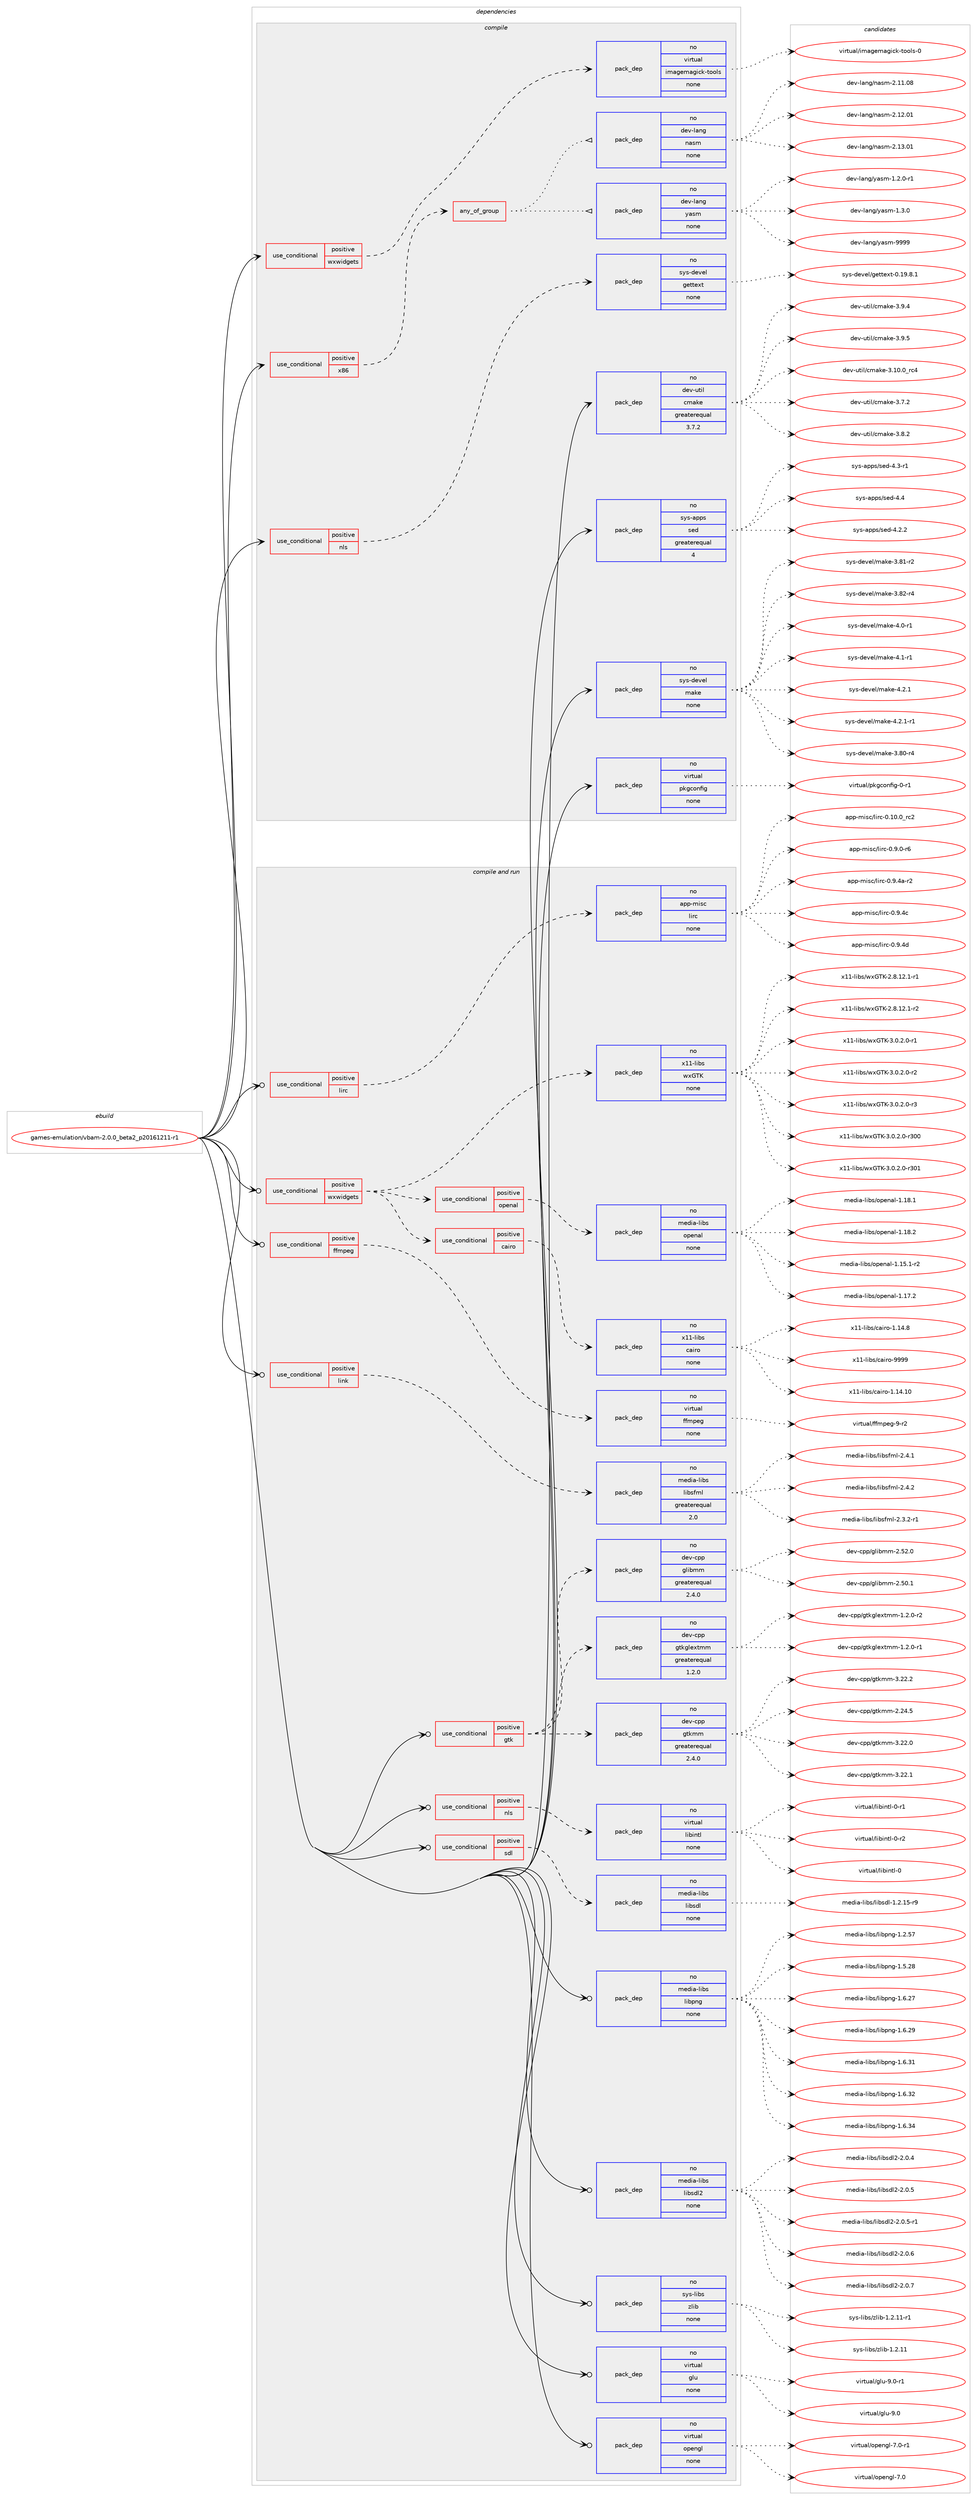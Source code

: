 digraph prolog {

# *************
# Graph options
# *************

newrank=true;
concentrate=true;
compound=true;
graph [rankdir=LR,fontname=Helvetica,fontsize=10,ranksep=1.5];#, ranksep=2.5, nodesep=0.2];
edge  [arrowhead=vee];
node  [fontname=Helvetica,fontsize=10];

# **********
# The ebuild
# **********

subgraph cluster_leftcol {
color=gray;
rank=same;
label=<<i>ebuild</i>>;
id [label="games-emulation/vbam-2.0.0_beta2_p20161211-r1", color=red, width=4, href="../games-emulation/vbam-2.0.0_beta2_p20161211-r1.svg"];
}

# ****************
# The dependencies
# ****************

subgraph cluster_midcol {
color=gray;
label=<<i>dependencies</i>>;
subgraph cluster_compile {
fillcolor="#eeeeee";
style=filled;
label=<<i>compile</i>>;
subgraph cond80106 {
dependency297248 [label=<<TABLE BORDER="0" CELLBORDER="1" CELLSPACING="0" CELLPADDING="4"><TR><TD ROWSPAN="3" CELLPADDING="10">use_conditional</TD></TR><TR><TD>positive</TD></TR><TR><TD>nls</TD></TR></TABLE>>, shape=none, color=red];
subgraph pack212664 {
dependency297249 [label=<<TABLE BORDER="0" CELLBORDER="1" CELLSPACING="0" CELLPADDING="4" WIDTH="220"><TR><TD ROWSPAN="6" CELLPADDING="30">pack_dep</TD></TR><TR><TD WIDTH="110">no</TD></TR><TR><TD>sys-devel</TD></TR><TR><TD>gettext</TD></TR><TR><TD>none</TD></TR><TR><TD></TD></TR></TABLE>>, shape=none, color=blue];
}
dependency297248:e -> dependency297249:w [weight=20,style="dashed",arrowhead="vee"];
}
id:e -> dependency297248:w [weight=20,style="solid",arrowhead="vee"];
subgraph cond80107 {
dependency297250 [label=<<TABLE BORDER="0" CELLBORDER="1" CELLSPACING="0" CELLPADDING="4"><TR><TD ROWSPAN="3" CELLPADDING="10">use_conditional</TD></TR><TR><TD>positive</TD></TR><TR><TD>wxwidgets</TD></TR></TABLE>>, shape=none, color=red];
subgraph pack212665 {
dependency297251 [label=<<TABLE BORDER="0" CELLBORDER="1" CELLSPACING="0" CELLPADDING="4" WIDTH="220"><TR><TD ROWSPAN="6" CELLPADDING="30">pack_dep</TD></TR><TR><TD WIDTH="110">no</TD></TR><TR><TD>virtual</TD></TR><TR><TD>imagemagick-tools</TD></TR><TR><TD>none</TD></TR><TR><TD></TD></TR></TABLE>>, shape=none, color=blue];
}
dependency297250:e -> dependency297251:w [weight=20,style="dashed",arrowhead="vee"];
}
id:e -> dependency297250:w [weight=20,style="solid",arrowhead="vee"];
subgraph cond80108 {
dependency297252 [label=<<TABLE BORDER="0" CELLBORDER="1" CELLSPACING="0" CELLPADDING="4"><TR><TD ROWSPAN="3" CELLPADDING="10">use_conditional</TD></TR><TR><TD>positive</TD></TR><TR><TD>x86</TD></TR></TABLE>>, shape=none, color=red];
subgraph any4425 {
dependency297253 [label=<<TABLE BORDER="0" CELLBORDER="1" CELLSPACING="0" CELLPADDING="4"><TR><TD CELLPADDING="10">any_of_group</TD></TR></TABLE>>, shape=none, color=red];subgraph pack212666 {
dependency297254 [label=<<TABLE BORDER="0" CELLBORDER="1" CELLSPACING="0" CELLPADDING="4" WIDTH="220"><TR><TD ROWSPAN="6" CELLPADDING="30">pack_dep</TD></TR><TR><TD WIDTH="110">no</TD></TR><TR><TD>dev-lang</TD></TR><TR><TD>nasm</TD></TR><TR><TD>none</TD></TR><TR><TD></TD></TR></TABLE>>, shape=none, color=blue];
}
dependency297253:e -> dependency297254:w [weight=20,style="dotted",arrowhead="oinv"];
subgraph pack212667 {
dependency297255 [label=<<TABLE BORDER="0" CELLBORDER="1" CELLSPACING="0" CELLPADDING="4" WIDTH="220"><TR><TD ROWSPAN="6" CELLPADDING="30">pack_dep</TD></TR><TR><TD WIDTH="110">no</TD></TR><TR><TD>dev-lang</TD></TR><TR><TD>yasm</TD></TR><TR><TD>none</TD></TR><TR><TD></TD></TR></TABLE>>, shape=none, color=blue];
}
dependency297253:e -> dependency297255:w [weight=20,style="dotted",arrowhead="oinv"];
}
dependency297252:e -> dependency297253:w [weight=20,style="dashed",arrowhead="vee"];
}
id:e -> dependency297252:w [weight=20,style="solid",arrowhead="vee"];
subgraph pack212668 {
dependency297256 [label=<<TABLE BORDER="0" CELLBORDER="1" CELLSPACING="0" CELLPADDING="4" WIDTH="220"><TR><TD ROWSPAN="6" CELLPADDING="30">pack_dep</TD></TR><TR><TD WIDTH="110">no</TD></TR><TR><TD>dev-util</TD></TR><TR><TD>cmake</TD></TR><TR><TD>greaterequal</TD></TR><TR><TD>3.7.2</TD></TR></TABLE>>, shape=none, color=blue];
}
id:e -> dependency297256:w [weight=20,style="solid",arrowhead="vee"];
subgraph pack212669 {
dependency297257 [label=<<TABLE BORDER="0" CELLBORDER="1" CELLSPACING="0" CELLPADDING="4" WIDTH="220"><TR><TD ROWSPAN="6" CELLPADDING="30">pack_dep</TD></TR><TR><TD WIDTH="110">no</TD></TR><TR><TD>sys-apps</TD></TR><TR><TD>sed</TD></TR><TR><TD>greaterequal</TD></TR><TR><TD>4</TD></TR></TABLE>>, shape=none, color=blue];
}
id:e -> dependency297257:w [weight=20,style="solid",arrowhead="vee"];
subgraph pack212670 {
dependency297258 [label=<<TABLE BORDER="0" CELLBORDER="1" CELLSPACING="0" CELLPADDING="4" WIDTH="220"><TR><TD ROWSPAN="6" CELLPADDING="30">pack_dep</TD></TR><TR><TD WIDTH="110">no</TD></TR><TR><TD>sys-devel</TD></TR><TR><TD>make</TD></TR><TR><TD>none</TD></TR><TR><TD></TD></TR></TABLE>>, shape=none, color=blue];
}
id:e -> dependency297258:w [weight=20,style="solid",arrowhead="vee"];
subgraph pack212671 {
dependency297259 [label=<<TABLE BORDER="0" CELLBORDER="1" CELLSPACING="0" CELLPADDING="4" WIDTH="220"><TR><TD ROWSPAN="6" CELLPADDING="30">pack_dep</TD></TR><TR><TD WIDTH="110">no</TD></TR><TR><TD>virtual</TD></TR><TR><TD>pkgconfig</TD></TR><TR><TD>none</TD></TR><TR><TD></TD></TR></TABLE>>, shape=none, color=blue];
}
id:e -> dependency297259:w [weight=20,style="solid",arrowhead="vee"];
}
subgraph cluster_compileandrun {
fillcolor="#eeeeee";
style=filled;
label=<<i>compile and run</i>>;
subgraph cond80109 {
dependency297260 [label=<<TABLE BORDER="0" CELLBORDER="1" CELLSPACING="0" CELLPADDING="4"><TR><TD ROWSPAN="3" CELLPADDING="10">use_conditional</TD></TR><TR><TD>positive</TD></TR><TR><TD>ffmpeg</TD></TR></TABLE>>, shape=none, color=red];
subgraph pack212672 {
dependency297261 [label=<<TABLE BORDER="0" CELLBORDER="1" CELLSPACING="0" CELLPADDING="4" WIDTH="220"><TR><TD ROWSPAN="6" CELLPADDING="30">pack_dep</TD></TR><TR><TD WIDTH="110">no</TD></TR><TR><TD>virtual</TD></TR><TR><TD>ffmpeg</TD></TR><TR><TD>none</TD></TR><TR><TD></TD></TR></TABLE>>, shape=none, color=blue];
}
dependency297260:e -> dependency297261:w [weight=20,style="dashed",arrowhead="vee"];
}
id:e -> dependency297260:w [weight=20,style="solid",arrowhead="odotvee"];
subgraph cond80110 {
dependency297262 [label=<<TABLE BORDER="0" CELLBORDER="1" CELLSPACING="0" CELLPADDING="4"><TR><TD ROWSPAN="3" CELLPADDING="10">use_conditional</TD></TR><TR><TD>positive</TD></TR><TR><TD>gtk</TD></TR></TABLE>>, shape=none, color=red];
subgraph pack212673 {
dependency297263 [label=<<TABLE BORDER="0" CELLBORDER="1" CELLSPACING="0" CELLPADDING="4" WIDTH="220"><TR><TD ROWSPAN="6" CELLPADDING="30">pack_dep</TD></TR><TR><TD WIDTH="110">no</TD></TR><TR><TD>dev-cpp</TD></TR><TR><TD>glibmm</TD></TR><TR><TD>greaterequal</TD></TR><TR><TD>2.4.0</TD></TR></TABLE>>, shape=none, color=blue];
}
dependency297262:e -> dependency297263:w [weight=20,style="dashed",arrowhead="vee"];
subgraph pack212674 {
dependency297264 [label=<<TABLE BORDER="0" CELLBORDER="1" CELLSPACING="0" CELLPADDING="4" WIDTH="220"><TR><TD ROWSPAN="6" CELLPADDING="30">pack_dep</TD></TR><TR><TD WIDTH="110">no</TD></TR><TR><TD>dev-cpp</TD></TR><TR><TD>gtkmm</TD></TR><TR><TD>greaterequal</TD></TR><TR><TD>2.4.0</TD></TR></TABLE>>, shape=none, color=blue];
}
dependency297262:e -> dependency297264:w [weight=20,style="dashed",arrowhead="vee"];
subgraph pack212675 {
dependency297265 [label=<<TABLE BORDER="0" CELLBORDER="1" CELLSPACING="0" CELLPADDING="4" WIDTH="220"><TR><TD ROWSPAN="6" CELLPADDING="30">pack_dep</TD></TR><TR><TD WIDTH="110">no</TD></TR><TR><TD>dev-cpp</TD></TR><TR><TD>gtkglextmm</TD></TR><TR><TD>greaterequal</TD></TR><TR><TD>1.2.0</TD></TR></TABLE>>, shape=none, color=blue];
}
dependency297262:e -> dependency297265:w [weight=20,style="dashed",arrowhead="vee"];
}
id:e -> dependency297262:w [weight=20,style="solid",arrowhead="odotvee"];
subgraph cond80111 {
dependency297266 [label=<<TABLE BORDER="0" CELLBORDER="1" CELLSPACING="0" CELLPADDING="4"><TR><TD ROWSPAN="3" CELLPADDING="10">use_conditional</TD></TR><TR><TD>positive</TD></TR><TR><TD>link</TD></TR></TABLE>>, shape=none, color=red];
subgraph pack212676 {
dependency297267 [label=<<TABLE BORDER="0" CELLBORDER="1" CELLSPACING="0" CELLPADDING="4" WIDTH="220"><TR><TD ROWSPAN="6" CELLPADDING="30">pack_dep</TD></TR><TR><TD WIDTH="110">no</TD></TR><TR><TD>media-libs</TD></TR><TR><TD>libsfml</TD></TR><TR><TD>greaterequal</TD></TR><TR><TD>2.0</TD></TR></TABLE>>, shape=none, color=blue];
}
dependency297266:e -> dependency297267:w [weight=20,style="dashed",arrowhead="vee"];
}
id:e -> dependency297266:w [weight=20,style="solid",arrowhead="odotvee"];
subgraph cond80112 {
dependency297268 [label=<<TABLE BORDER="0" CELLBORDER="1" CELLSPACING="0" CELLPADDING="4"><TR><TD ROWSPAN="3" CELLPADDING="10">use_conditional</TD></TR><TR><TD>positive</TD></TR><TR><TD>lirc</TD></TR></TABLE>>, shape=none, color=red];
subgraph pack212677 {
dependency297269 [label=<<TABLE BORDER="0" CELLBORDER="1" CELLSPACING="0" CELLPADDING="4" WIDTH="220"><TR><TD ROWSPAN="6" CELLPADDING="30">pack_dep</TD></TR><TR><TD WIDTH="110">no</TD></TR><TR><TD>app-misc</TD></TR><TR><TD>lirc</TD></TR><TR><TD>none</TD></TR><TR><TD></TD></TR></TABLE>>, shape=none, color=blue];
}
dependency297268:e -> dependency297269:w [weight=20,style="dashed",arrowhead="vee"];
}
id:e -> dependency297268:w [weight=20,style="solid",arrowhead="odotvee"];
subgraph cond80113 {
dependency297270 [label=<<TABLE BORDER="0" CELLBORDER="1" CELLSPACING="0" CELLPADDING="4"><TR><TD ROWSPAN="3" CELLPADDING="10">use_conditional</TD></TR><TR><TD>positive</TD></TR><TR><TD>nls</TD></TR></TABLE>>, shape=none, color=red];
subgraph pack212678 {
dependency297271 [label=<<TABLE BORDER="0" CELLBORDER="1" CELLSPACING="0" CELLPADDING="4" WIDTH="220"><TR><TD ROWSPAN="6" CELLPADDING="30">pack_dep</TD></TR><TR><TD WIDTH="110">no</TD></TR><TR><TD>virtual</TD></TR><TR><TD>libintl</TD></TR><TR><TD>none</TD></TR><TR><TD></TD></TR></TABLE>>, shape=none, color=blue];
}
dependency297270:e -> dependency297271:w [weight=20,style="dashed",arrowhead="vee"];
}
id:e -> dependency297270:w [weight=20,style="solid",arrowhead="odotvee"];
subgraph cond80114 {
dependency297272 [label=<<TABLE BORDER="0" CELLBORDER="1" CELLSPACING="0" CELLPADDING="4"><TR><TD ROWSPAN="3" CELLPADDING="10">use_conditional</TD></TR><TR><TD>positive</TD></TR><TR><TD>sdl</TD></TR></TABLE>>, shape=none, color=red];
subgraph pack212679 {
dependency297273 [label=<<TABLE BORDER="0" CELLBORDER="1" CELLSPACING="0" CELLPADDING="4" WIDTH="220"><TR><TD ROWSPAN="6" CELLPADDING="30">pack_dep</TD></TR><TR><TD WIDTH="110">no</TD></TR><TR><TD>media-libs</TD></TR><TR><TD>libsdl</TD></TR><TR><TD>none</TD></TR><TR><TD></TD></TR></TABLE>>, shape=none, color=blue];
}
dependency297272:e -> dependency297273:w [weight=20,style="dashed",arrowhead="vee"];
}
id:e -> dependency297272:w [weight=20,style="solid",arrowhead="odotvee"];
subgraph cond80115 {
dependency297274 [label=<<TABLE BORDER="0" CELLBORDER="1" CELLSPACING="0" CELLPADDING="4"><TR><TD ROWSPAN="3" CELLPADDING="10">use_conditional</TD></TR><TR><TD>positive</TD></TR><TR><TD>wxwidgets</TD></TR></TABLE>>, shape=none, color=red];
subgraph cond80116 {
dependency297275 [label=<<TABLE BORDER="0" CELLBORDER="1" CELLSPACING="0" CELLPADDING="4"><TR><TD ROWSPAN="3" CELLPADDING="10">use_conditional</TD></TR><TR><TD>positive</TD></TR><TR><TD>cairo</TD></TR></TABLE>>, shape=none, color=red];
subgraph pack212680 {
dependency297276 [label=<<TABLE BORDER="0" CELLBORDER="1" CELLSPACING="0" CELLPADDING="4" WIDTH="220"><TR><TD ROWSPAN="6" CELLPADDING="30">pack_dep</TD></TR><TR><TD WIDTH="110">no</TD></TR><TR><TD>x11-libs</TD></TR><TR><TD>cairo</TD></TR><TR><TD>none</TD></TR><TR><TD></TD></TR></TABLE>>, shape=none, color=blue];
}
dependency297275:e -> dependency297276:w [weight=20,style="dashed",arrowhead="vee"];
}
dependency297274:e -> dependency297275:w [weight=20,style="dashed",arrowhead="vee"];
subgraph cond80117 {
dependency297277 [label=<<TABLE BORDER="0" CELLBORDER="1" CELLSPACING="0" CELLPADDING="4"><TR><TD ROWSPAN="3" CELLPADDING="10">use_conditional</TD></TR><TR><TD>positive</TD></TR><TR><TD>openal</TD></TR></TABLE>>, shape=none, color=red];
subgraph pack212681 {
dependency297278 [label=<<TABLE BORDER="0" CELLBORDER="1" CELLSPACING="0" CELLPADDING="4" WIDTH="220"><TR><TD ROWSPAN="6" CELLPADDING="30">pack_dep</TD></TR><TR><TD WIDTH="110">no</TD></TR><TR><TD>media-libs</TD></TR><TR><TD>openal</TD></TR><TR><TD>none</TD></TR><TR><TD></TD></TR></TABLE>>, shape=none, color=blue];
}
dependency297277:e -> dependency297278:w [weight=20,style="dashed",arrowhead="vee"];
}
dependency297274:e -> dependency297277:w [weight=20,style="dashed",arrowhead="vee"];
subgraph pack212682 {
dependency297279 [label=<<TABLE BORDER="0" CELLBORDER="1" CELLSPACING="0" CELLPADDING="4" WIDTH="220"><TR><TD ROWSPAN="6" CELLPADDING="30">pack_dep</TD></TR><TR><TD WIDTH="110">no</TD></TR><TR><TD>x11-libs</TD></TR><TR><TD>wxGTK</TD></TR><TR><TD>none</TD></TR><TR><TD></TD></TR></TABLE>>, shape=none, color=blue];
}
dependency297274:e -> dependency297279:w [weight=20,style="dashed",arrowhead="vee"];
}
id:e -> dependency297274:w [weight=20,style="solid",arrowhead="odotvee"];
subgraph pack212683 {
dependency297280 [label=<<TABLE BORDER="0" CELLBORDER="1" CELLSPACING="0" CELLPADDING="4" WIDTH="220"><TR><TD ROWSPAN="6" CELLPADDING="30">pack_dep</TD></TR><TR><TD WIDTH="110">no</TD></TR><TR><TD>media-libs</TD></TR><TR><TD>libpng</TD></TR><TR><TD>none</TD></TR><TR><TD></TD></TR></TABLE>>, shape=none, color=blue];
}
id:e -> dependency297280:w [weight=20,style="solid",arrowhead="odotvee"];
subgraph pack212684 {
dependency297281 [label=<<TABLE BORDER="0" CELLBORDER="1" CELLSPACING="0" CELLPADDING="4" WIDTH="220"><TR><TD ROWSPAN="6" CELLPADDING="30">pack_dep</TD></TR><TR><TD WIDTH="110">no</TD></TR><TR><TD>media-libs</TD></TR><TR><TD>libsdl2</TD></TR><TR><TD>none</TD></TR><TR><TD></TD></TR></TABLE>>, shape=none, color=blue];
}
id:e -> dependency297281:w [weight=20,style="solid",arrowhead="odotvee"];
subgraph pack212685 {
dependency297282 [label=<<TABLE BORDER="0" CELLBORDER="1" CELLSPACING="0" CELLPADDING="4" WIDTH="220"><TR><TD ROWSPAN="6" CELLPADDING="30">pack_dep</TD></TR><TR><TD WIDTH="110">no</TD></TR><TR><TD>sys-libs</TD></TR><TR><TD>zlib</TD></TR><TR><TD>none</TD></TR><TR><TD></TD></TR></TABLE>>, shape=none, color=blue];
}
id:e -> dependency297282:w [weight=20,style="solid",arrowhead="odotvee"];
subgraph pack212686 {
dependency297283 [label=<<TABLE BORDER="0" CELLBORDER="1" CELLSPACING="0" CELLPADDING="4" WIDTH="220"><TR><TD ROWSPAN="6" CELLPADDING="30">pack_dep</TD></TR><TR><TD WIDTH="110">no</TD></TR><TR><TD>virtual</TD></TR><TR><TD>glu</TD></TR><TR><TD>none</TD></TR><TR><TD></TD></TR></TABLE>>, shape=none, color=blue];
}
id:e -> dependency297283:w [weight=20,style="solid",arrowhead="odotvee"];
subgraph pack212687 {
dependency297284 [label=<<TABLE BORDER="0" CELLBORDER="1" CELLSPACING="0" CELLPADDING="4" WIDTH="220"><TR><TD ROWSPAN="6" CELLPADDING="30">pack_dep</TD></TR><TR><TD WIDTH="110">no</TD></TR><TR><TD>virtual</TD></TR><TR><TD>opengl</TD></TR><TR><TD>none</TD></TR><TR><TD></TD></TR></TABLE>>, shape=none, color=blue];
}
id:e -> dependency297284:w [weight=20,style="solid",arrowhead="odotvee"];
}
subgraph cluster_run {
fillcolor="#eeeeee";
style=filled;
label=<<i>run</i>>;
}
}

# **************
# The candidates
# **************

subgraph cluster_choices {
rank=same;
color=gray;
label=<<i>candidates</i>>;

subgraph choice212664 {
color=black;
nodesep=1;
choice1151211154510010111810110847103101116116101120116454846495746564649 [label="sys-devel/gettext-0.19.8.1", color=red, width=4,href="../sys-devel/gettext-0.19.8.1.svg"];
dependency297249:e -> choice1151211154510010111810110847103101116116101120116454846495746564649:w [style=dotted,weight="100"];
}
subgraph choice212665 {
color=black;
nodesep=1;
choice1181051141161179710847105109971031011099710310599107451161111111081154548 [label="virtual/imagemagick-tools-0", color=red, width=4,href="../virtual/imagemagick-tools-0.svg"];
dependency297251:e -> choice1181051141161179710847105109971031011099710310599107451161111111081154548:w [style=dotted,weight="100"];
}
subgraph choice212666 {
color=black;
nodesep=1;
choice100101118451089711010347110971151094550464949464856 [label="dev-lang/nasm-2.11.08", color=red, width=4,href="../dev-lang/nasm-2.11.08.svg"];
choice100101118451089711010347110971151094550464950464849 [label="dev-lang/nasm-2.12.01", color=red, width=4,href="../dev-lang/nasm-2.12.01.svg"];
choice100101118451089711010347110971151094550464951464849 [label="dev-lang/nasm-2.13.01", color=red, width=4,href="../dev-lang/nasm-2.13.01.svg"];
dependency297254:e -> choice100101118451089711010347110971151094550464949464856:w [style=dotted,weight="100"];
dependency297254:e -> choice100101118451089711010347110971151094550464950464849:w [style=dotted,weight="100"];
dependency297254:e -> choice100101118451089711010347110971151094550464951464849:w [style=dotted,weight="100"];
}
subgraph choice212667 {
color=black;
nodesep=1;
choice100101118451089711010347121971151094549465046484511449 [label="dev-lang/yasm-1.2.0-r1", color=red, width=4,href="../dev-lang/yasm-1.2.0-r1.svg"];
choice10010111845108971101034712197115109454946514648 [label="dev-lang/yasm-1.3.0", color=red, width=4,href="../dev-lang/yasm-1.3.0.svg"];
choice100101118451089711010347121971151094557575757 [label="dev-lang/yasm-9999", color=red, width=4,href="../dev-lang/yasm-9999.svg"];
dependency297255:e -> choice100101118451089711010347121971151094549465046484511449:w [style=dotted,weight="100"];
dependency297255:e -> choice10010111845108971101034712197115109454946514648:w [style=dotted,weight="100"];
dependency297255:e -> choice100101118451089711010347121971151094557575757:w [style=dotted,weight="100"];
}
subgraph choice212668 {
color=black;
nodesep=1;
choice1001011184511711610510847991099710710145514649484648951149952 [label="dev-util/cmake-3.10.0_rc4", color=red, width=4,href="../dev-util/cmake-3.10.0_rc4.svg"];
choice10010111845117116105108479910997107101455146554650 [label="dev-util/cmake-3.7.2", color=red, width=4,href="../dev-util/cmake-3.7.2.svg"];
choice10010111845117116105108479910997107101455146564650 [label="dev-util/cmake-3.8.2", color=red, width=4,href="../dev-util/cmake-3.8.2.svg"];
choice10010111845117116105108479910997107101455146574652 [label="dev-util/cmake-3.9.4", color=red, width=4,href="../dev-util/cmake-3.9.4.svg"];
choice10010111845117116105108479910997107101455146574653 [label="dev-util/cmake-3.9.5", color=red, width=4,href="../dev-util/cmake-3.9.5.svg"];
dependency297256:e -> choice1001011184511711610510847991099710710145514649484648951149952:w [style=dotted,weight="100"];
dependency297256:e -> choice10010111845117116105108479910997107101455146554650:w [style=dotted,weight="100"];
dependency297256:e -> choice10010111845117116105108479910997107101455146564650:w [style=dotted,weight="100"];
dependency297256:e -> choice10010111845117116105108479910997107101455146574652:w [style=dotted,weight="100"];
dependency297256:e -> choice10010111845117116105108479910997107101455146574653:w [style=dotted,weight="100"];
}
subgraph choice212669 {
color=black;
nodesep=1;
choice115121115459711211211547115101100455246504650 [label="sys-apps/sed-4.2.2", color=red, width=4,href="../sys-apps/sed-4.2.2.svg"];
choice115121115459711211211547115101100455246514511449 [label="sys-apps/sed-4.3-r1", color=red, width=4,href="../sys-apps/sed-4.3-r1.svg"];
choice11512111545971121121154711510110045524652 [label="sys-apps/sed-4.4", color=red, width=4,href="../sys-apps/sed-4.4.svg"];
dependency297257:e -> choice115121115459711211211547115101100455246504650:w [style=dotted,weight="100"];
dependency297257:e -> choice115121115459711211211547115101100455246514511449:w [style=dotted,weight="100"];
dependency297257:e -> choice11512111545971121121154711510110045524652:w [style=dotted,weight="100"];
}
subgraph choice212670 {
color=black;
nodesep=1;
choice11512111545100101118101108471099710710145514656484511452 [label="sys-devel/make-3.80-r4", color=red, width=4,href="../sys-devel/make-3.80-r4.svg"];
choice11512111545100101118101108471099710710145514656494511450 [label="sys-devel/make-3.81-r2", color=red, width=4,href="../sys-devel/make-3.81-r2.svg"];
choice11512111545100101118101108471099710710145514656504511452 [label="sys-devel/make-3.82-r4", color=red, width=4,href="../sys-devel/make-3.82-r4.svg"];
choice115121115451001011181011084710997107101455246484511449 [label="sys-devel/make-4.0-r1", color=red, width=4,href="../sys-devel/make-4.0-r1.svg"];
choice115121115451001011181011084710997107101455246494511449 [label="sys-devel/make-4.1-r1", color=red, width=4,href="../sys-devel/make-4.1-r1.svg"];
choice115121115451001011181011084710997107101455246504649 [label="sys-devel/make-4.2.1", color=red, width=4,href="../sys-devel/make-4.2.1.svg"];
choice1151211154510010111810110847109971071014552465046494511449 [label="sys-devel/make-4.2.1-r1", color=red, width=4,href="../sys-devel/make-4.2.1-r1.svg"];
dependency297258:e -> choice11512111545100101118101108471099710710145514656484511452:w [style=dotted,weight="100"];
dependency297258:e -> choice11512111545100101118101108471099710710145514656494511450:w [style=dotted,weight="100"];
dependency297258:e -> choice11512111545100101118101108471099710710145514656504511452:w [style=dotted,weight="100"];
dependency297258:e -> choice115121115451001011181011084710997107101455246484511449:w [style=dotted,weight="100"];
dependency297258:e -> choice115121115451001011181011084710997107101455246494511449:w [style=dotted,weight="100"];
dependency297258:e -> choice115121115451001011181011084710997107101455246504649:w [style=dotted,weight="100"];
dependency297258:e -> choice1151211154510010111810110847109971071014552465046494511449:w [style=dotted,weight="100"];
}
subgraph choice212671 {
color=black;
nodesep=1;
choice11810511411611797108471121071039911111010210510345484511449 [label="virtual/pkgconfig-0-r1", color=red, width=4,href="../virtual/pkgconfig-0-r1.svg"];
dependency297259:e -> choice11810511411611797108471121071039911111010210510345484511449:w [style=dotted,weight="100"];
}
subgraph choice212672 {
color=black;
nodesep=1;
choice118105114116117971084710210210911210110345574511450 [label="virtual/ffmpeg-9-r2", color=red, width=4,href="../virtual/ffmpeg-9-r2.svg"];
dependency297261:e -> choice118105114116117971084710210210911210110345574511450:w [style=dotted,weight="100"];
}
subgraph choice212673 {
color=black;
nodesep=1;
choice1001011184599112112471031081059810910945504653484649 [label="dev-cpp/glibmm-2.50.1", color=red, width=4,href="../dev-cpp/glibmm-2.50.1.svg"];
choice1001011184599112112471031081059810910945504653504648 [label="dev-cpp/glibmm-2.52.0", color=red, width=4,href="../dev-cpp/glibmm-2.52.0.svg"];
dependency297263:e -> choice1001011184599112112471031081059810910945504653484649:w [style=dotted,weight="100"];
dependency297263:e -> choice1001011184599112112471031081059810910945504653504648:w [style=dotted,weight="100"];
}
subgraph choice212674 {
color=black;
nodesep=1;
choice10010111845991121124710311610710910945504650524653 [label="dev-cpp/gtkmm-2.24.5", color=red, width=4,href="../dev-cpp/gtkmm-2.24.5.svg"];
choice10010111845991121124710311610710910945514650504648 [label="dev-cpp/gtkmm-3.22.0", color=red, width=4,href="../dev-cpp/gtkmm-3.22.0.svg"];
choice10010111845991121124710311610710910945514650504649 [label="dev-cpp/gtkmm-3.22.1", color=red, width=4,href="../dev-cpp/gtkmm-3.22.1.svg"];
choice10010111845991121124710311610710910945514650504650 [label="dev-cpp/gtkmm-3.22.2", color=red, width=4,href="../dev-cpp/gtkmm-3.22.2.svg"];
dependency297264:e -> choice10010111845991121124710311610710910945504650524653:w [style=dotted,weight="100"];
dependency297264:e -> choice10010111845991121124710311610710910945514650504648:w [style=dotted,weight="100"];
dependency297264:e -> choice10010111845991121124710311610710910945514650504649:w [style=dotted,weight="100"];
dependency297264:e -> choice10010111845991121124710311610710910945514650504650:w [style=dotted,weight="100"];
}
subgraph choice212675 {
color=black;
nodesep=1;
choice1001011184599112112471031161071031081011201161091094549465046484511449 [label="dev-cpp/gtkglextmm-1.2.0-r1", color=red, width=4,href="../dev-cpp/gtkglextmm-1.2.0-r1.svg"];
choice1001011184599112112471031161071031081011201161091094549465046484511450 [label="dev-cpp/gtkglextmm-1.2.0-r2", color=red, width=4,href="../dev-cpp/gtkglextmm-1.2.0-r2.svg"];
dependency297265:e -> choice1001011184599112112471031161071031081011201161091094549465046484511449:w [style=dotted,weight="100"];
dependency297265:e -> choice1001011184599112112471031161071031081011201161091094549465046484511450:w [style=dotted,weight="100"];
}
subgraph choice212676 {
color=black;
nodesep=1;
choice10910110010597451081059811547108105981151021091084550465146504511449 [label="media-libs/libsfml-2.3.2-r1", color=red, width=4,href="../media-libs/libsfml-2.3.2-r1.svg"];
choice1091011001059745108105981154710810598115102109108455046524649 [label="media-libs/libsfml-2.4.1", color=red, width=4,href="../media-libs/libsfml-2.4.1.svg"];
choice1091011001059745108105981154710810598115102109108455046524650 [label="media-libs/libsfml-2.4.2", color=red, width=4,href="../media-libs/libsfml-2.4.2.svg"];
dependency297267:e -> choice10910110010597451081059811547108105981151021091084550465146504511449:w [style=dotted,weight="100"];
dependency297267:e -> choice1091011001059745108105981154710810598115102109108455046524649:w [style=dotted,weight="100"];
dependency297267:e -> choice1091011001059745108105981154710810598115102109108455046524650:w [style=dotted,weight="100"];
}
subgraph choice212677 {
color=black;
nodesep=1;
choice971121124510910511599471081051149945484649484648951149950 [label="app-misc/lirc-0.10.0_rc2", color=red, width=4,href="../app-misc/lirc-0.10.0_rc2.svg"];
choice97112112451091051159947108105114994548465746484511454 [label="app-misc/lirc-0.9.0-r6", color=red, width=4,href="../app-misc/lirc-0.9.0-r6.svg"];
choice9711211245109105115994710810511499454846574652974511450 [label="app-misc/lirc-0.9.4a-r2", color=red, width=4,href="../app-misc/lirc-0.9.4a-r2.svg"];
choice971121124510910511599471081051149945484657465299 [label="app-misc/lirc-0.9.4c", color=red, width=4,href="../app-misc/lirc-0.9.4c.svg"];
choice9711211245109105115994710810511499454846574652100 [label="app-misc/lirc-0.9.4d", color=red, width=4,href="../app-misc/lirc-0.9.4d.svg"];
dependency297269:e -> choice971121124510910511599471081051149945484649484648951149950:w [style=dotted,weight="100"];
dependency297269:e -> choice97112112451091051159947108105114994548465746484511454:w [style=dotted,weight="100"];
dependency297269:e -> choice9711211245109105115994710810511499454846574652974511450:w [style=dotted,weight="100"];
dependency297269:e -> choice971121124510910511599471081051149945484657465299:w [style=dotted,weight="100"];
dependency297269:e -> choice9711211245109105115994710810511499454846574652100:w [style=dotted,weight="100"];
}
subgraph choice212678 {
color=black;
nodesep=1;
choice1181051141161179710847108105981051101161084548 [label="virtual/libintl-0", color=red, width=4,href="../virtual/libintl-0.svg"];
choice11810511411611797108471081059810511011610845484511449 [label="virtual/libintl-0-r1", color=red, width=4,href="../virtual/libintl-0-r1.svg"];
choice11810511411611797108471081059810511011610845484511450 [label="virtual/libintl-0-r2", color=red, width=4,href="../virtual/libintl-0-r2.svg"];
dependency297271:e -> choice1181051141161179710847108105981051101161084548:w [style=dotted,weight="100"];
dependency297271:e -> choice11810511411611797108471081059810511011610845484511449:w [style=dotted,weight="100"];
dependency297271:e -> choice11810511411611797108471081059810511011610845484511450:w [style=dotted,weight="100"];
}
subgraph choice212679 {
color=black;
nodesep=1;
choice1091011001059745108105981154710810598115100108454946504649534511457 [label="media-libs/libsdl-1.2.15-r9", color=red, width=4,href="../media-libs/libsdl-1.2.15-r9.svg"];
dependency297273:e -> choice1091011001059745108105981154710810598115100108454946504649534511457:w [style=dotted,weight="100"];
}
subgraph choice212680 {
color=black;
nodesep=1;
choice120494945108105981154799971051141114549464952464948 [label="x11-libs/cairo-1.14.10", color=red, width=4,href="../x11-libs/cairo-1.14.10.svg"];
choice1204949451081059811547999710511411145494649524656 [label="x11-libs/cairo-1.14.8", color=red, width=4,href="../x11-libs/cairo-1.14.8.svg"];
choice120494945108105981154799971051141114557575757 [label="x11-libs/cairo-9999", color=red, width=4,href="../x11-libs/cairo-9999.svg"];
dependency297276:e -> choice120494945108105981154799971051141114549464952464948:w [style=dotted,weight="100"];
dependency297276:e -> choice1204949451081059811547999710511411145494649524656:w [style=dotted,weight="100"];
dependency297276:e -> choice120494945108105981154799971051141114557575757:w [style=dotted,weight="100"];
}
subgraph choice212681 {
color=black;
nodesep=1;
choice1091011001059745108105981154711111210111097108454946495346494511450 [label="media-libs/openal-1.15.1-r2", color=red, width=4,href="../media-libs/openal-1.15.1-r2.svg"];
choice109101100105974510810598115471111121011109710845494649554650 [label="media-libs/openal-1.17.2", color=red, width=4,href="../media-libs/openal-1.17.2.svg"];
choice109101100105974510810598115471111121011109710845494649564649 [label="media-libs/openal-1.18.1", color=red, width=4,href="../media-libs/openal-1.18.1.svg"];
choice109101100105974510810598115471111121011109710845494649564650 [label="media-libs/openal-1.18.2", color=red, width=4,href="../media-libs/openal-1.18.2.svg"];
dependency297278:e -> choice1091011001059745108105981154711111210111097108454946495346494511450:w [style=dotted,weight="100"];
dependency297278:e -> choice109101100105974510810598115471111121011109710845494649554650:w [style=dotted,weight="100"];
dependency297278:e -> choice109101100105974510810598115471111121011109710845494649564649:w [style=dotted,weight="100"];
dependency297278:e -> choice109101100105974510810598115471111121011109710845494649564650:w [style=dotted,weight="100"];
}
subgraph choice212682 {
color=black;
nodesep=1;
choice12049494510810598115471191207184754550465646495046494511449 [label="x11-libs/wxGTK-2.8.12.1-r1", color=red, width=4,href="../x11-libs/wxGTK-2.8.12.1-r1.svg"];
choice12049494510810598115471191207184754550465646495046494511450 [label="x11-libs/wxGTK-2.8.12.1-r2", color=red, width=4,href="../x11-libs/wxGTK-2.8.12.1-r2.svg"];
choice120494945108105981154711912071847545514648465046484511449 [label="x11-libs/wxGTK-3.0.2.0-r1", color=red, width=4,href="../x11-libs/wxGTK-3.0.2.0-r1.svg"];
choice120494945108105981154711912071847545514648465046484511450 [label="x11-libs/wxGTK-3.0.2.0-r2", color=red, width=4,href="../x11-libs/wxGTK-3.0.2.0-r2.svg"];
choice120494945108105981154711912071847545514648465046484511451 [label="x11-libs/wxGTK-3.0.2.0-r3", color=red, width=4,href="../x11-libs/wxGTK-3.0.2.0-r3.svg"];
choice1204949451081059811547119120718475455146484650464845114514848 [label="x11-libs/wxGTK-3.0.2.0-r300", color=red, width=4,href="../x11-libs/wxGTK-3.0.2.0-r300.svg"];
choice1204949451081059811547119120718475455146484650464845114514849 [label="x11-libs/wxGTK-3.0.2.0-r301", color=red, width=4,href="../x11-libs/wxGTK-3.0.2.0-r301.svg"];
dependency297279:e -> choice12049494510810598115471191207184754550465646495046494511449:w [style=dotted,weight="100"];
dependency297279:e -> choice12049494510810598115471191207184754550465646495046494511450:w [style=dotted,weight="100"];
dependency297279:e -> choice120494945108105981154711912071847545514648465046484511449:w [style=dotted,weight="100"];
dependency297279:e -> choice120494945108105981154711912071847545514648465046484511450:w [style=dotted,weight="100"];
dependency297279:e -> choice120494945108105981154711912071847545514648465046484511451:w [style=dotted,weight="100"];
dependency297279:e -> choice1204949451081059811547119120718475455146484650464845114514848:w [style=dotted,weight="100"];
dependency297279:e -> choice1204949451081059811547119120718475455146484650464845114514849:w [style=dotted,weight="100"];
}
subgraph choice212683 {
color=black;
nodesep=1;
choice109101100105974510810598115471081059811211010345494650465355 [label="media-libs/libpng-1.2.57", color=red, width=4,href="../media-libs/libpng-1.2.57.svg"];
choice109101100105974510810598115471081059811211010345494653465056 [label="media-libs/libpng-1.5.28", color=red, width=4,href="../media-libs/libpng-1.5.28.svg"];
choice109101100105974510810598115471081059811211010345494654465055 [label="media-libs/libpng-1.6.27", color=red, width=4,href="../media-libs/libpng-1.6.27.svg"];
choice109101100105974510810598115471081059811211010345494654465057 [label="media-libs/libpng-1.6.29", color=red, width=4,href="../media-libs/libpng-1.6.29.svg"];
choice109101100105974510810598115471081059811211010345494654465149 [label="media-libs/libpng-1.6.31", color=red, width=4,href="../media-libs/libpng-1.6.31.svg"];
choice109101100105974510810598115471081059811211010345494654465150 [label="media-libs/libpng-1.6.32", color=red, width=4,href="../media-libs/libpng-1.6.32.svg"];
choice109101100105974510810598115471081059811211010345494654465152 [label="media-libs/libpng-1.6.34", color=red, width=4,href="../media-libs/libpng-1.6.34.svg"];
dependency297280:e -> choice109101100105974510810598115471081059811211010345494650465355:w [style=dotted,weight="100"];
dependency297280:e -> choice109101100105974510810598115471081059811211010345494653465056:w [style=dotted,weight="100"];
dependency297280:e -> choice109101100105974510810598115471081059811211010345494654465055:w [style=dotted,weight="100"];
dependency297280:e -> choice109101100105974510810598115471081059811211010345494654465057:w [style=dotted,weight="100"];
dependency297280:e -> choice109101100105974510810598115471081059811211010345494654465149:w [style=dotted,weight="100"];
dependency297280:e -> choice109101100105974510810598115471081059811211010345494654465150:w [style=dotted,weight="100"];
dependency297280:e -> choice109101100105974510810598115471081059811211010345494654465152:w [style=dotted,weight="100"];
}
subgraph choice212684 {
color=black;
nodesep=1;
choice109101100105974510810598115471081059811510010850455046484652 [label="media-libs/libsdl2-2.0.4", color=red, width=4,href="../media-libs/libsdl2-2.0.4.svg"];
choice109101100105974510810598115471081059811510010850455046484653 [label="media-libs/libsdl2-2.0.5", color=red, width=4,href="../media-libs/libsdl2-2.0.5.svg"];
choice1091011001059745108105981154710810598115100108504550464846534511449 [label="media-libs/libsdl2-2.0.5-r1", color=red, width=4,href="../media-libs/libsdl2-2.0.5-r1.svg"];
choice109101100105974510810598115471081059811510010850455046484654 [label="media-libs/libsdl2-2.0.6", color=red, width=4,href="../media-libs/libsdl2-2.0.6.svg"];
choice109101100105974510810598115471081059811510010850455046484655 [label="media-libs/libsdl2-2.0.7", color=red, width=4,href="../media-libs/libsdl2-2.0.7.svg"];
dependency297281:e -> choice109101100105974510810598115471081059811510010850455046484652:w [style=dotted,weight="100"];
dependency297281:e -> choice109101100105974510810598115471081059811510010850455046484653:w [style=dotted,weight="100"];
dependency297281:e -> choice1091011001059745108105981154710810598115100108504550464846534511449:w [style=dotted,weight="100"];
dependency297281:e -> choice109101100105974510810598115471081059811510010850455046484654:w [style=dotted,weight="100"];
dependency297281:e -> choice109101100105974510810598115471081059811510010850455046484655:w [style=dotted,weight="100"];
}
subgraph choice212685 {
color=black;
nodesep=1;
choice1151211154510810598115471221081059845494650464949 [label="sys-libs/zlib-1.2.11", color=red, width=4,href="../sys-libs/zlib-1.2.11.svg"];
choice11512111545108105981154712210810598454946504649494511449 [label="sys-libs/zlib-1.2.11-r1", color=red, width=4,href="../sys-libs/zlib-1.2.11-r1.svg"];
dependency297282:e -> choice1151211154510810598115471221081059845494650464949:w [style=dotted,weight="100"];
dependency297282:e -> choice11512111545108105981154712210810598454946504649494511449:w [style=dotted,weight="100"];
}
subgraph choice212686 {
color=black;
nodesep=1;
choice118105114116117971084710310811745574648 [label="virtual/glu-9.0", color=red, width=4,href="../virtual/glu-9.0.svg"];
choice1181051141161179710847103108117455746484511449 [label="virtual/glu-9.0-r1", color=red, width=4,href="../virtual/glu-9.0-r1.svg"];
dependency297283:e -> choice118105114116117971084710310811745574648:w [style=dotted,weight="100"];
dependency297283:e -> choice1181051141161179710847103108117455746484511449:w [style=dotted,weight="100"];
}
subgraph choice212687 {
color=black;
nodesep=1;
choice118105114116117971084711111210111010310845554648 [label="virtual/opengl-7.0", color=red, width=4,href="../virtual/opengl-7.0.svg"];
choice1181051141161179710847111112101110103108455546484511449 [label="virtual/opengl-7.0-r1", color=red, width=4,href="../virtual/opengl-7.0-r1.svg"];
dependency297284:e -> choice118105114116117971084711111210111010310845554648:w [style=dotted,weight="100"];
dependency297284:e -> choice1181051141161179710847111112101110103108455546484511449:w [style=dotted,weight="100"];
}
}

}
